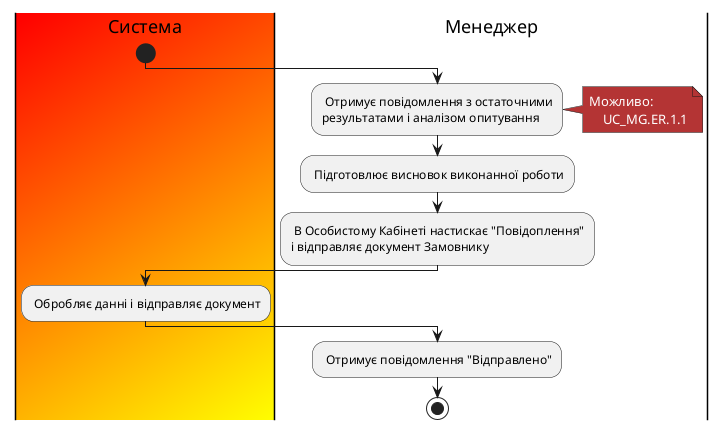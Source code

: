 @startuml
skinparam ArchimateBackgroundColor #ffffff
skinparam	shadowing false
skinparam Note {
	BackgroundColor #B43434
	FontColor #ffffff
}

|#Red/Yellow|Система| 

start
|Менеджер| 

: Отримує повідомлення з остаточними 
результатами і аналізом опитування;

note right 
Можливо:
    UC_MG.ER.1.1
end note

: Підготовлює висновок виконанної роботи;
: В Особистому Кабінеті настискає "Повідоплення"
і відправляє документ Замовнику;

|#Red/Yellow|Система| 
: Обробляє данні і відправляє документ;

|Менеджер| 
: Отримує повідомлення "Відправлено";

stop;


@enduml

